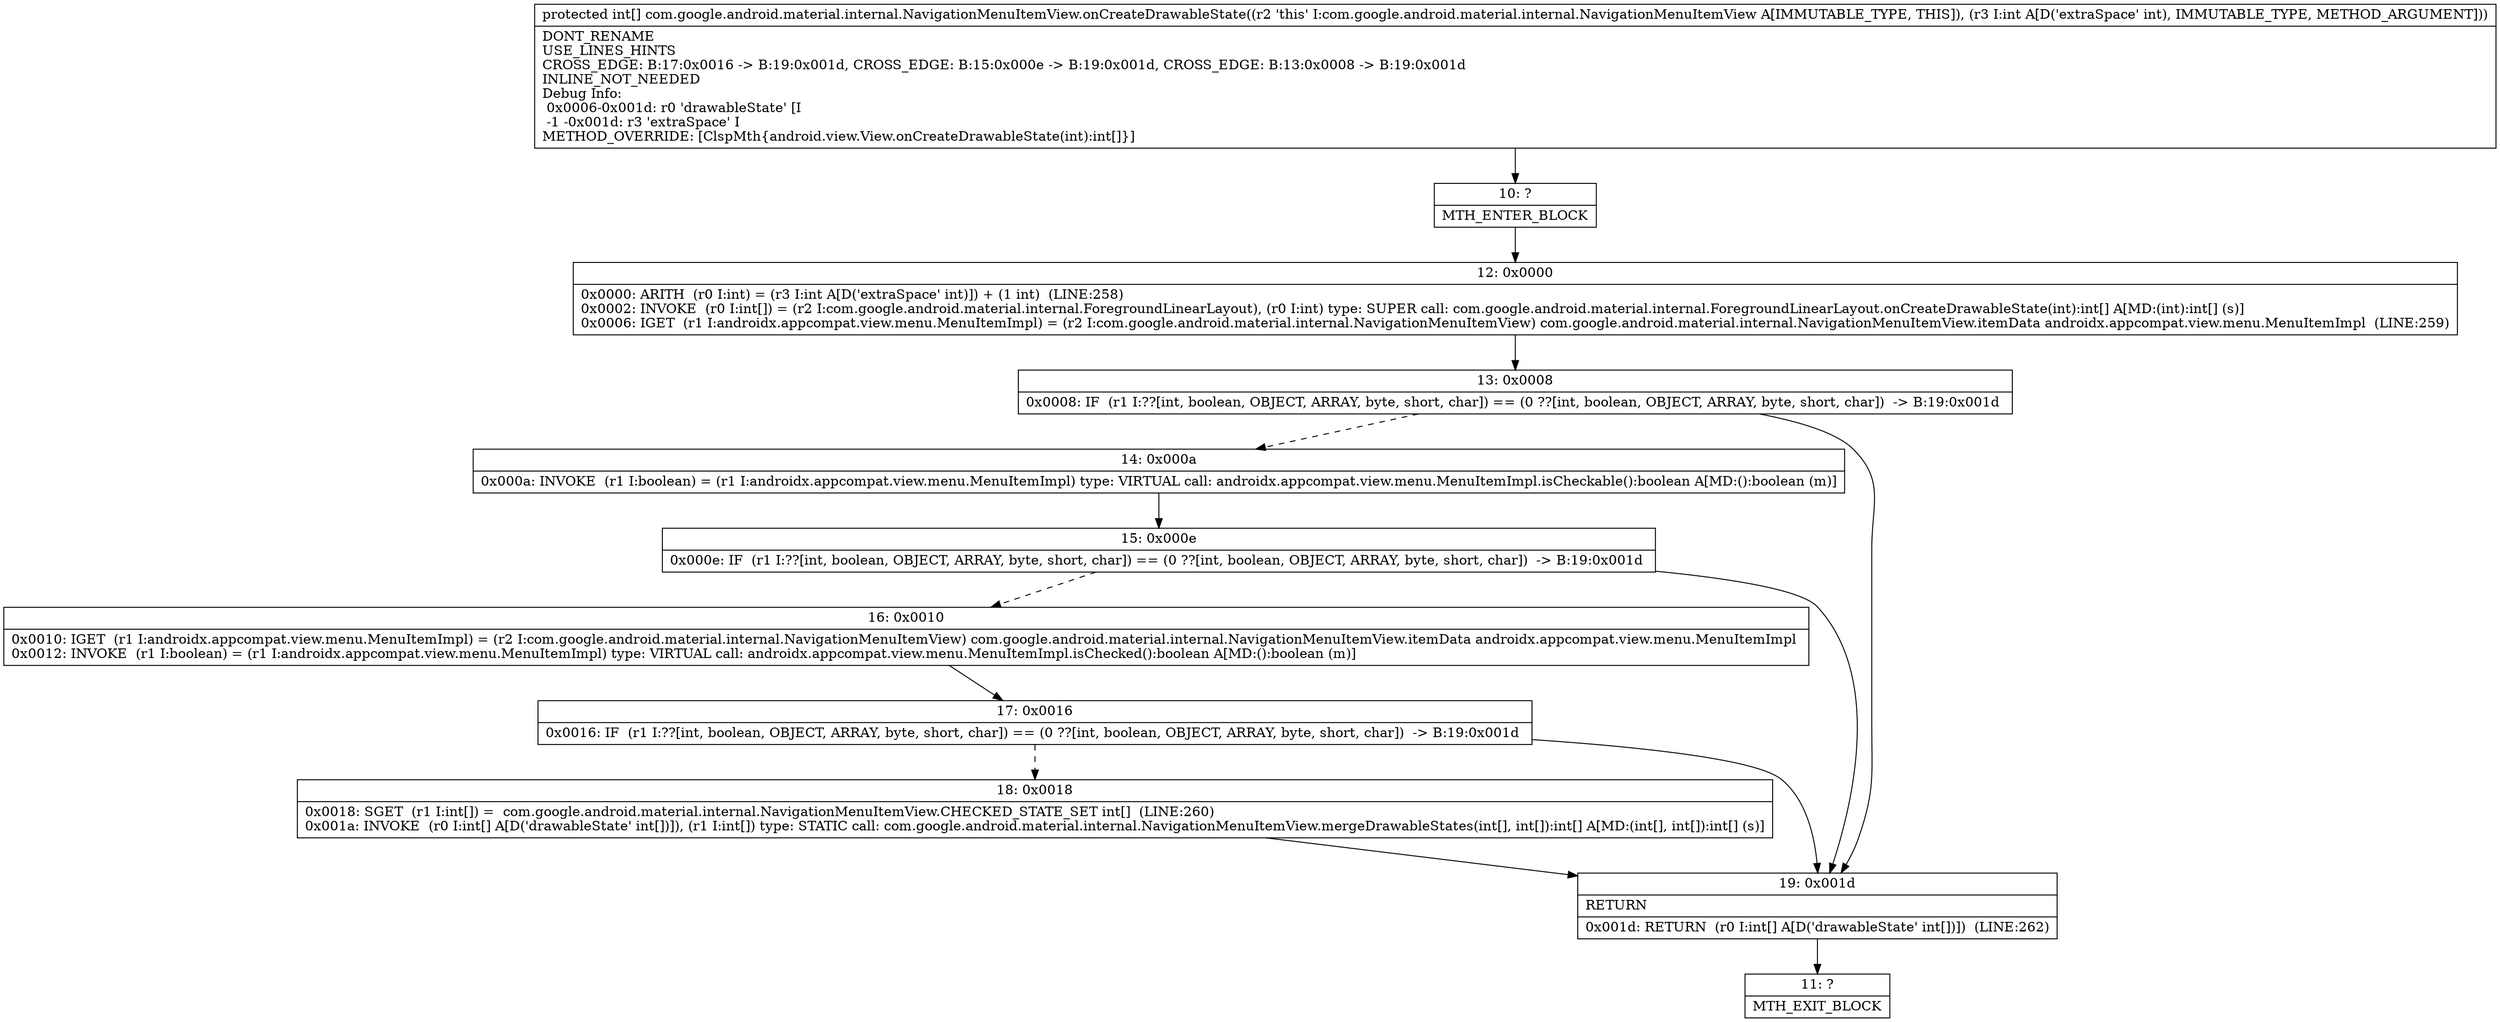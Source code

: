 digraph "CFG forcom.google.android.material.internal.NavigationMenuItemView.onCreateDrawableState(I)[I" {
Node_10 [shape=record,label="{10\:\ ?|MTH_ENTER_BLOCK\l}"];
Node_12 [shape=record,label="{12\:\ 0x0000|0x0000: ARITH  (r0 I:int) = (r3 I:int A[D('extraSpace' int)]) + (1 int)  (LINE:258)\l0x0002: INVOKE  (r0 I:int[]) = (r2 I:com.google.android.material.internal.ForegroundLinearLayout), (r0 I:int) type: SUPER call: com.google.android.material.internal.ForegroundLinearLayout.onCreateDrawableState(int):int[] A[MD:(int):int[] (s)]\l0x0006: IGET  (r1 I:androidx.appcompat.view.menu.MenuItemImpl) = (r2 I:com.google.android.material.internal.NavigationMenuItemView) com.google.android.material.internal.NavigationMenuItemView.itemData androidx.appcompat.view.menu.MenuItemImpl  (LINE:259)\l}"];
Node_13 [shape=record,label="{13\:\ 0x0008|0x0008: IF  (r1 I:??[int, boolean, OBJECT, ARRAY, byte, short, char]) == (0 ??[int, boolean, OBJECT, ARRAY, byte, short, char])  \-\> B:19:0x001d \l}"];
Node_14 [shape=record,label="{14\:\ 0x000a|0x000a: INVOKE  (r1 I:boolean) = (r1 I:androidx.appcompat.view.menu.MenuItemImpl) type: VIRTUAL call: androidx.appcompat.view.menu.MenuItemImpl.isCheckable():boolean A[MD:():boolean (m)]\l}"];
Node_15 [shape=record,label="{15\:\ 0x000e|0x000e: IF  (r1 I:??[int, boolean, OBJECT, ARRAY, byte, short, char]) == (0 ??[int, boolean, OBJECT, ARRAY, byte, short, char])  \-\> B:19:0x001d \l}"];
Node_16 [shape=record,label="{16\:\ 0x0010|0x0010: IGET  (r1 I:androidx.appcompat.view.menu.MenuItemImpl) = (r2 I:com.google.android.material.internal.NavigationMenuItemView) com.google.android.material.internal.NavigationMenuItemView.itemData androidx.appcompat.view.menu.MenuItemImpl \l0x0012: INVOKE  (r1 I:boolean) = (r1 I:androidx.appcompat.view.menu.MenuItemImpl) type: VIRTUAL call: androidx.appcompat.view.menu.MenuItemImpl.isChecked():boolean A[MD:():boolean (m)]\l}"];
Node_17 [shape=record,label="{17\:\ 0x0016|0x0016: IF  (r1 I:??[int, boolean, OBJECT, ARRAY, byte, short, char]) == (0 ??[int, boolean, OBJECT, ARRAY, byte, short, char])  \-\> B:19:0x001d \l}"];
Node_18 [shape=record,label="{18\:\ 0x0018|0x0018: SGET  (r1 I:int[]) =  com.google.android.material.internal.NavigationMenuItemView.CHECKED_STATE_SET int[]  (LINE:260)\l0x001a: INVOKE  (r0 I:int[] A[D('drawableState' int[])]), (r1 I:int[]) type: STATIC call: com.google.android.material.internal.NavigationMenuItemView.mergeDrawableStates(int[], int[]):int[] A[MD:(int[], int[]):int[] (s)]\l}"];
Node_19 [shape=record,label="{19\:\ 0x001d|RETURN\l|0x001d: RETURN  (r0 I:int[] A[D('drawableState' int[])])  (LINE:262)\l}"];
Node_11 [shape=record,label="{11\:\ ?|MTH_EXIT_BLOCK\l}"];
MethodNode[shape=record,label="{protected int[] com.google.android.material.internal.NavigationMenuItemView.onCreateDrawableState((r2 'this' I:com.google.android.material.internal.NavigationMenuItemView A[IMMUTABLE_TYPE, THIS]), (r3 I:int A[D('extraSpace' int), IMMUTABLE_TYPE, METHOD_ARGUMENT]))  | DONT_RENAME\lUSE_LINES_HINTS\lCROSS_EDGE: B:17:0x0016 \-\> B:19:0x001d, CROSS_EDGE: B:15:0x000e \-\> B:19:0x001d, CROSS_EDGE: B:13:0x0008 \-\> B:19:0x001d\lINLINE_NOT_NEEDED\lDebug Info:\l  0x0006\-0x001d: r0 'drawableState' [I\l  \-1 \-0x001d: r3 'extraSpace' I\lMETHOD_OVERRIDE: [ClspMth\{android.view.View.onCreateDrawableState(int):int[]\}]\l}"];
MethodNode -> Node_10;Node_10 -> Node_12;
Node_12 -> Node_13;
Node_13 -> Node_14[style=dashed];
Node_13 -> Node_19;
Node_14 -> Node_15;
Node_15 -> Node_16[style=dashed];
Node_15 -> Node_19;
Node_16 -> Node_17;
Node_17 -> Node_18[style=dashed];
Node_17 -> Node_19;
Node_18 -> Node_19;
Node_19 -> Node_11;
}

